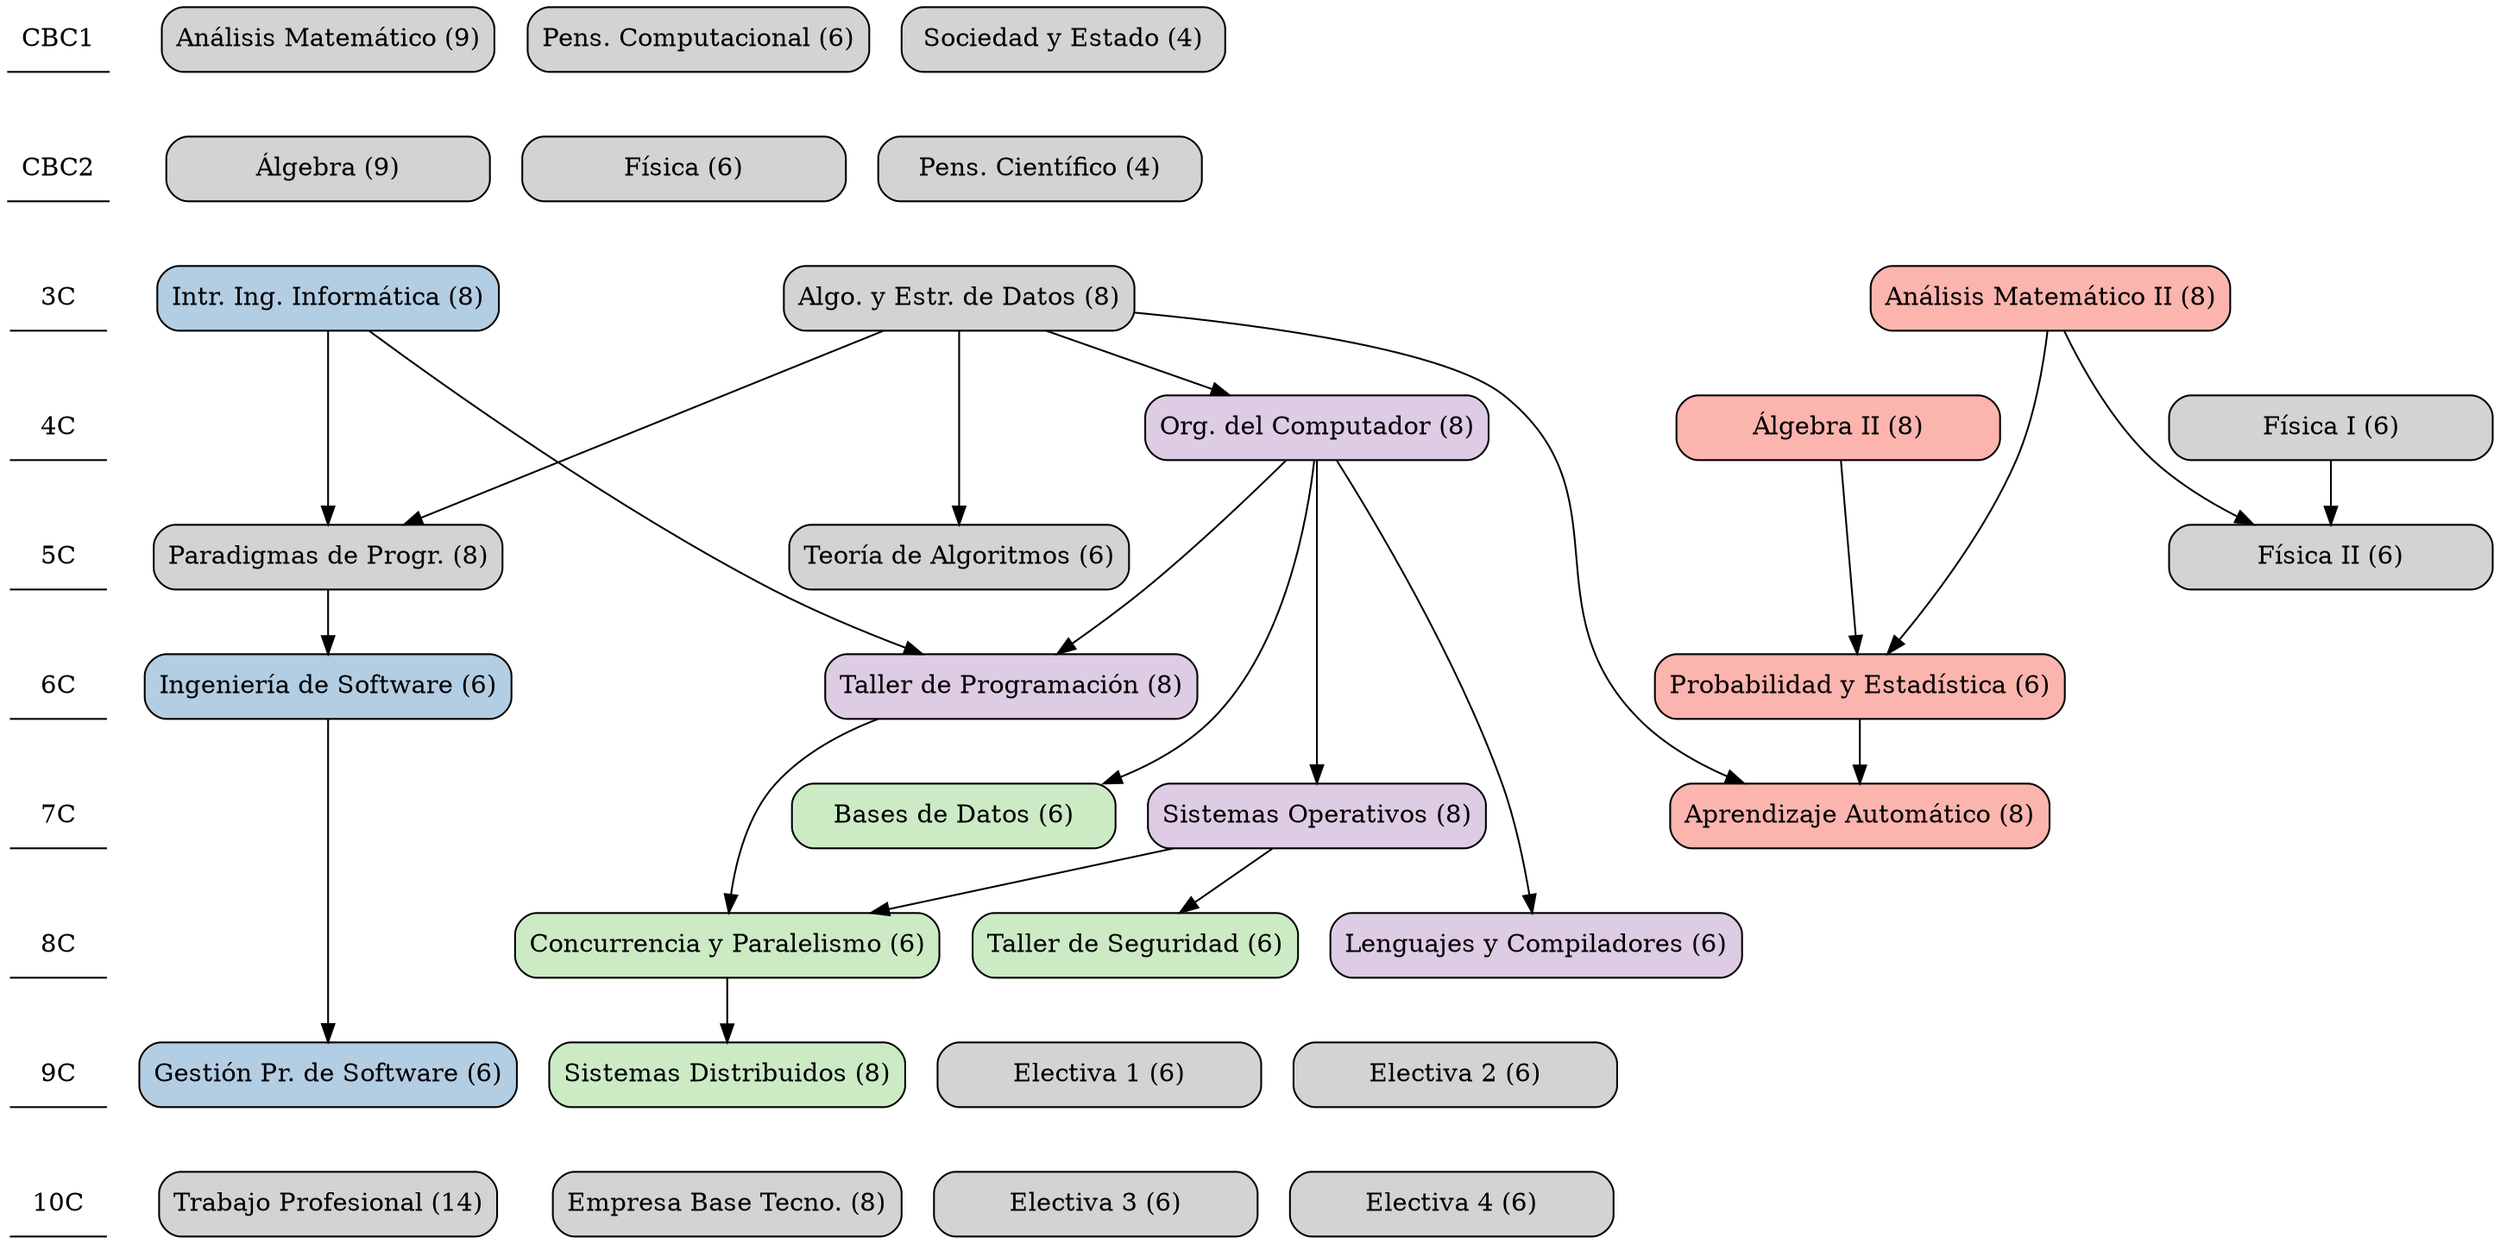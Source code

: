 digraph {
    # grilla vertical de cuatrimestres
    node[shape=underline]
    "CBC1" -> "CBC2" -> "3C" -> "4C" -> "5C" -> "6C" -> "7C" -> "8C" -> "9C" -> "10C" [style=invis]

    # lista de materias
    node [shape=box, style="rounded,filled", width=2.5, colorscheme=pastel14]
    am1[label="Análisis Matemático (9)"]
    alg1[label="Álgebra (9)"]
    pco[label="Pens. Computacional (6)"]
    sye[label="Sociedad y Estado (4)"]
    fis[label="Física (6)"]
    pci[label="Pens. Científico (4)"]

    am2[label="Análisis Matemático II (8)", fillcolor=1, group=1]
    alg2[label="Álgebra II (8)", fillcolor=1, group=1]
    aye[label="Algo. y Estr. de Datos (8)", group=al]
    ids[label="Intr. Ing. Informática (8)", fillcolor=2, group=2]
    is[label="Ingeniería de Software (6)", fillcolor=2, group=2]
    gs[label="Gestión Pr. de Software (6)", fillcolor=2, group=2]
    par[label="Paradigmas de Progr. (8)", group=2]
    tda[label="Teoría de Algoritmos (6)", group=al]
    fi1[label="Física I (6)", group=f]
    fi2[label="Física II (6)", group=f]
    org[label="Org. del Computador (8)", fillcolor=4, group=4]
    tal[label="Taller de Programación (8)", fillcolor=4, group=4]
    lyc[label="Lenguajes y Compiladores (6)", fillcolor=4, group=4]
    so[label="Sistemas Operativos (8)", fillcolor=4, group=4]
    pro[label="Probabilidad y Estadística (6)", fillcolor=1, group=1]
    ml[label="Aprendizaje Automático (8)", fillcolor=1, group=1]
    bd[label="Bases de Datos (6)", fillcolor=3, group=3]
    seg[label="Taller de Seguridad (6)", fillcolor=3, group=3]
    con[label="Concurrencia y Paralelismo (6)", fillcolor=3, group=3]
    dis[label="Sistemas Distribuidos (8)", fillcolor=3, group=3]

    e1[label="Electiva 1 (6)"]
    e2[label="Electiva 2 (6)"]
    e3[label="Electiva 3 (6)"]
    e4[label="Electiva 4 (6)"]
    tp[label="Trabajo Profesional (14)"]
    emp[label="Empresa Base Tecno. (8)"]

    # distribucion por cuatrimestre
    {rank = same; "CBC1"; am1;  sye; pco;}
    {rank = same; "CBC2"; alg1;  fis; pci;}
    {rank = same; "3C"; am2;  aye; ids;}
    {rank = same; "4C"; alg2; fi1; org;}
    {rank = same; "5C"; fi2; par; tda;}
    {rank = same; "6C"; pro; tal; is;}
    {rank = same; "7C"; so;bd; ml;}
    {rank = same; "8C"; lyc; con;seg;}
    {rank = same; "9C"; dis; gs; e1; e2}
    {rank = same; "10C"; emp; tp; e3; e4}

    # correlatividades
    aye ->  org -> so -> con -> dis
    org -> tal -> con
    ids ->  par -> is -> gs
    aye ->  par
    aye ->  tda
    aye ->  ml
    ids ->  tal
    am2 ->  pro
    am2 ->  fi2
    alg2 -> pro -> ml 
    org ->  lyc
    org ->  bd
    fi1 ->  fi2
    so  ->  seg
    

    # estas son solo para mantener la disposicion
    am1 -> alg1 -> ids [style=invis]
    gs -> tp [style=invis]
    dis -> emp [style=invis]
}
